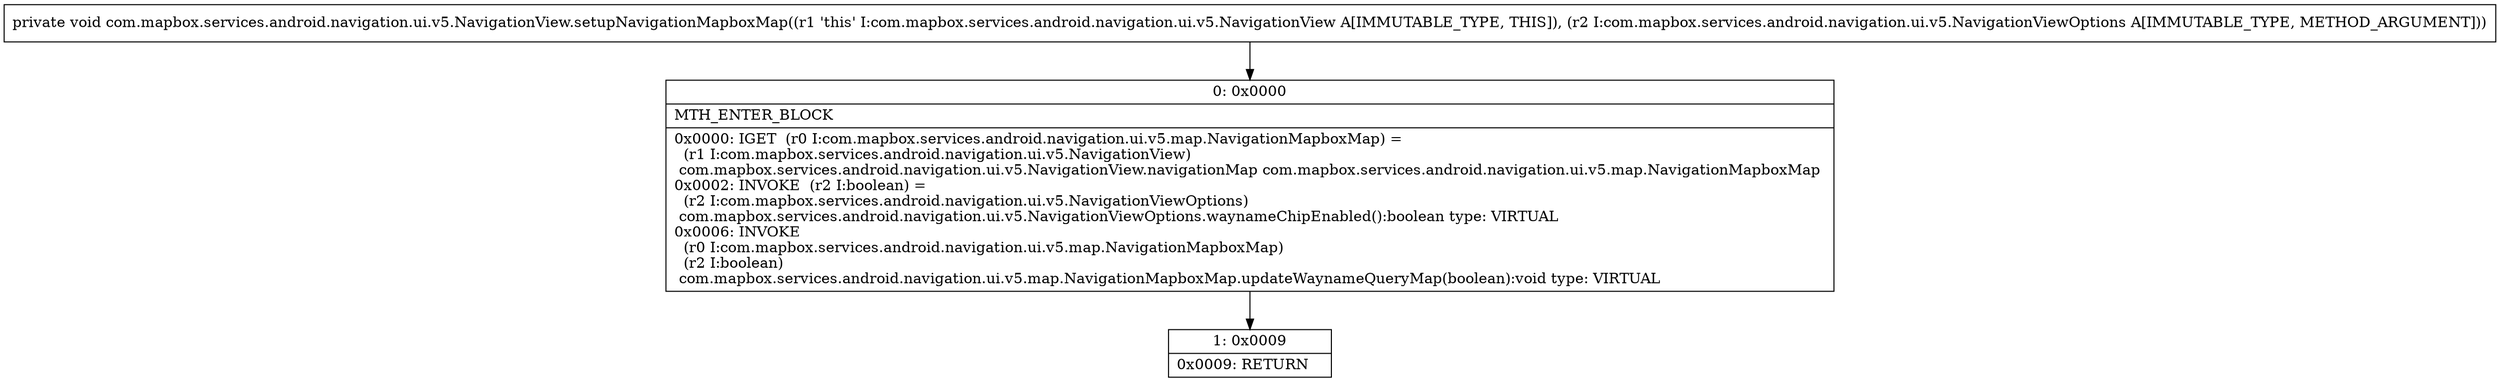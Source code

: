 digraph "CFG forcom.mapbox.services.android.navigation.ui.v5.NavigationView.setupNavigationMapboxMap(Lcom\/mapbox\/services\/android\/navigation\/ui\/v5\/NavigationViewOptions;)V" {
Node_0 [shape=record,label="{0\:\ 0x0000|MTH_ENTER_BLOCK\l|0x0000: IGET  (r0 I:com.mapbox.services.android.navigation.ui.v5.map.NavigationMapboxMap) = \l  (r1 I:com.mapbox.services.android.navigation.ui.v5.NavigationView)\l com.mapbox.services.android.navigation.ui.v5.NavigationView.navigationMap com.mapbox.services.android.navigation.ui.v5.map.NavigationMapboxMap \l0x0002: INVOKE  (r2 I:boolean) = \l  (r2 I:com.mapbox.services.android.navigation.ui.v5.NavigationViewOptions)\l com.mapbox.services.android.navigation.ui.v5.NavigationViewOptions.waynameChipEnabled():boolean type: VIRTUAL \l0x0006: INVOKE  \l  (r0 I:com.mapbox.services.android.navigation.ui.v5.map.NavigationMapboxMap)\l  (r2 I:boolean)\l com.mapbox.services.android.navigation.ui.v5.map.NavigationMapboxMap.updateWaynameQueryMap(boolean):void type: VIRTUAL \l}"];
Node_1 [shape=record,label="{1\:\ 0x0009|0x0009: RETURN   \l}"];
MethodNode[shape=record,label="{private void com.mapbox.services.android.navigation.ui.v5.NavigationView.setupNavigationMapboxMap((r1 'this' I:com.mapbox.services.android.navigation.ui.v5.NavigationView A[IMMUTABLE_TYPE, THIS]), (r2 I:com.mapbox.services.android.navigation.ui.v5.NavigationViewOptions A[IMMUTABLE_TYPE, METHOD_ARGUMENT])) }"];
MethodNode -> Node_0;
Node_0 -> Node_1;
}

